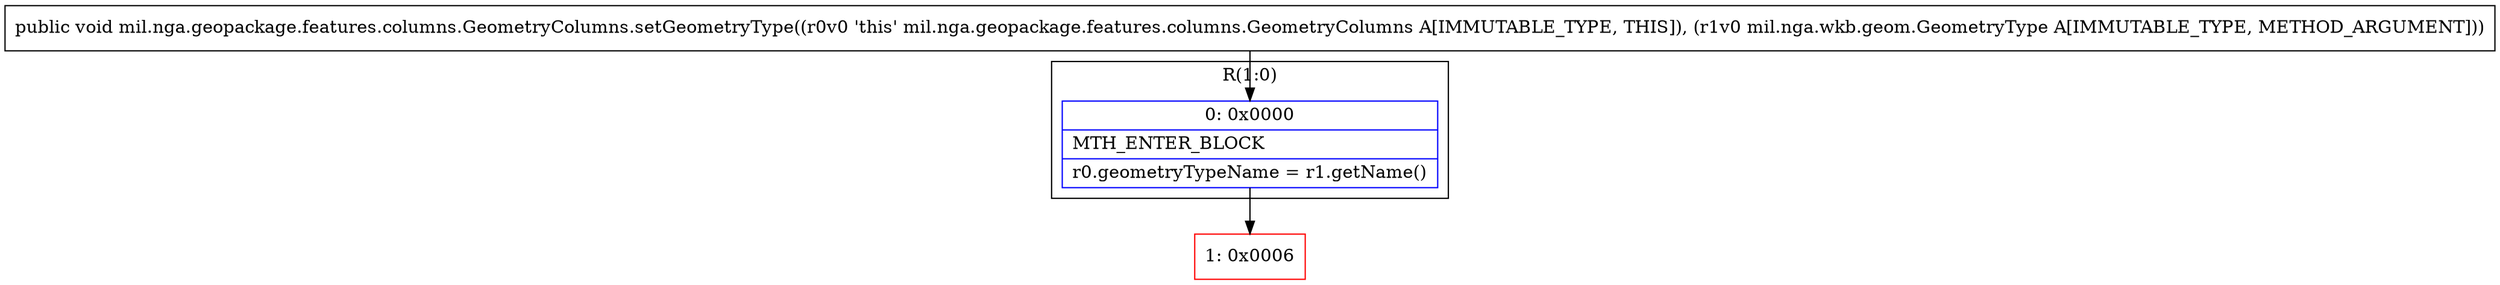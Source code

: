 digraph "CFG formil.nga.geopackage.features.columns.GeometryColumns.setGeometryType(Lmil\/nga\/wkb\/geom\/GeometryType;)V" {
subgraph cluster_Region_1926073062 {
label = "R(1:0)";
node [shape=record,color=blue];
Node_0 [shape=record,label="{0\:\ 0x0000|MTH_ENTER_BLOCK\l|r0.geometryTypeName = r1.getName()\l}"];
}
Node_1 [shape=record,color=red,label="{1\:\ 0x0006}"];
MethodNode[shape=record,label="{public void mil.nga.geopackage.features.columns.GeometryColumns.setGeometryType((r0v0 'this' mil.nga.geopackage.features.columns.GeometryColumns A[IMMUTABLE_TYPE, THIS]), (r1v0 mil.nga.wkb.geom.GeometryType A[IMMUTABLE_TYPE, METHOD_ARGUMENT])) }"];
MethodNode -> Node_0;
Node_0 -> Node_1;
}

